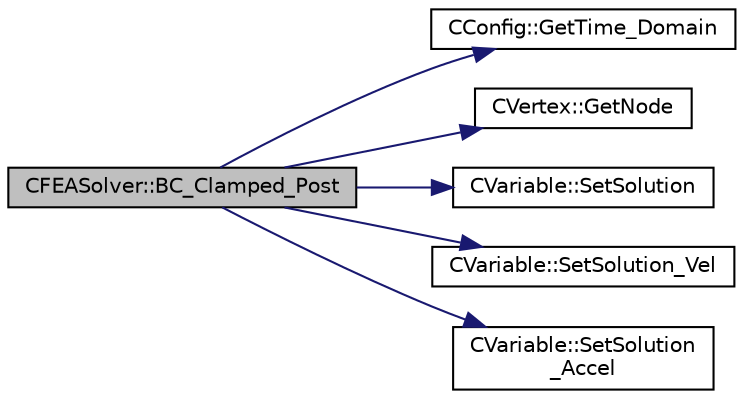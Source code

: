 digraph "CFEASolver::BC_Clamped_Post"
{
  edge [fontname="Helvetica",fontsize="10",labelfontname="Helvetica",labelfontsize="10"];
  node [fontname="Helvetica",fontsize="10",shape=record];
  rankdir="LR";
  Node125 [label="CFEASolver::BC_Clamped_Post",height=0.2,width=0.4,color="black", fillcolor="grey75", style="filled", fontcolor="black"];
  Node125 -> Node126 [color="midnightblue",fontsize="10",style="solid",fontname="Helvetica"];
  Node126 [label="CConfig::GetTime_Domain",height=0.2,width=0.4,color="black", fillcolor="white", style="filled",URL="$class_c_config.html#a6a11350b3c8d7577318be43cda6f7292",tooltip="Check if the multizone problem is solved for time domain. "];
  Node125 -> Node127 [color="midnightblue",fontsize="10",style="solid",fontname="Helvetica"];
  Node127 [label="CVertex::GetNode",height=0.2,width=0.4,color="black", fillcolor="white", style="filled",URL="$class_c_vertex.html#a95c513bf927464157ed96b6c79779a1f",tooltip="Get the node of the vertex. "];
  Node125 -> Node128 [color="midnightblue",fontsize="10",style="solid",fontname="Helvetica"];
  Node128 [label="CVariable::SetSolution",height=0.2,width=0.4,color="black", fillcolor="white", style="filled",URL="$class_c_variable.html#a22fbbd7bc6491672843000644a05c6a5",tooltip="Set the value of the solution, all variables. "];
  Node125 -> Node129 [color="midnightblue",fontsize="10",style="solid",fontname="Helvetica"];
  Node129 [label="CVariable::SetSolution_Vel",height=0.2,width=0.4,color="black", fillcolor="white", style="filled",URL="$class_c_variable.html#a5c1430d98acd399f1371f23e6fae053f",tooltip="Set the value of the velocity (Structural Analysis). "];
  Node125 -> Node130 [color="midnightblue",fontsize="10",style="solid",fontname="Helvetica"];
  Node130 [label="CVariable::SetSolution\l_Accel",height=0.2,width=0.4,color="black", fillcolor="white", style="filled",URL="$class_c_variable.html#af87029baec777039085fb1ff17ee9555",tooltip="Set the value of the acceleration (Structural Analysis). "];
}
